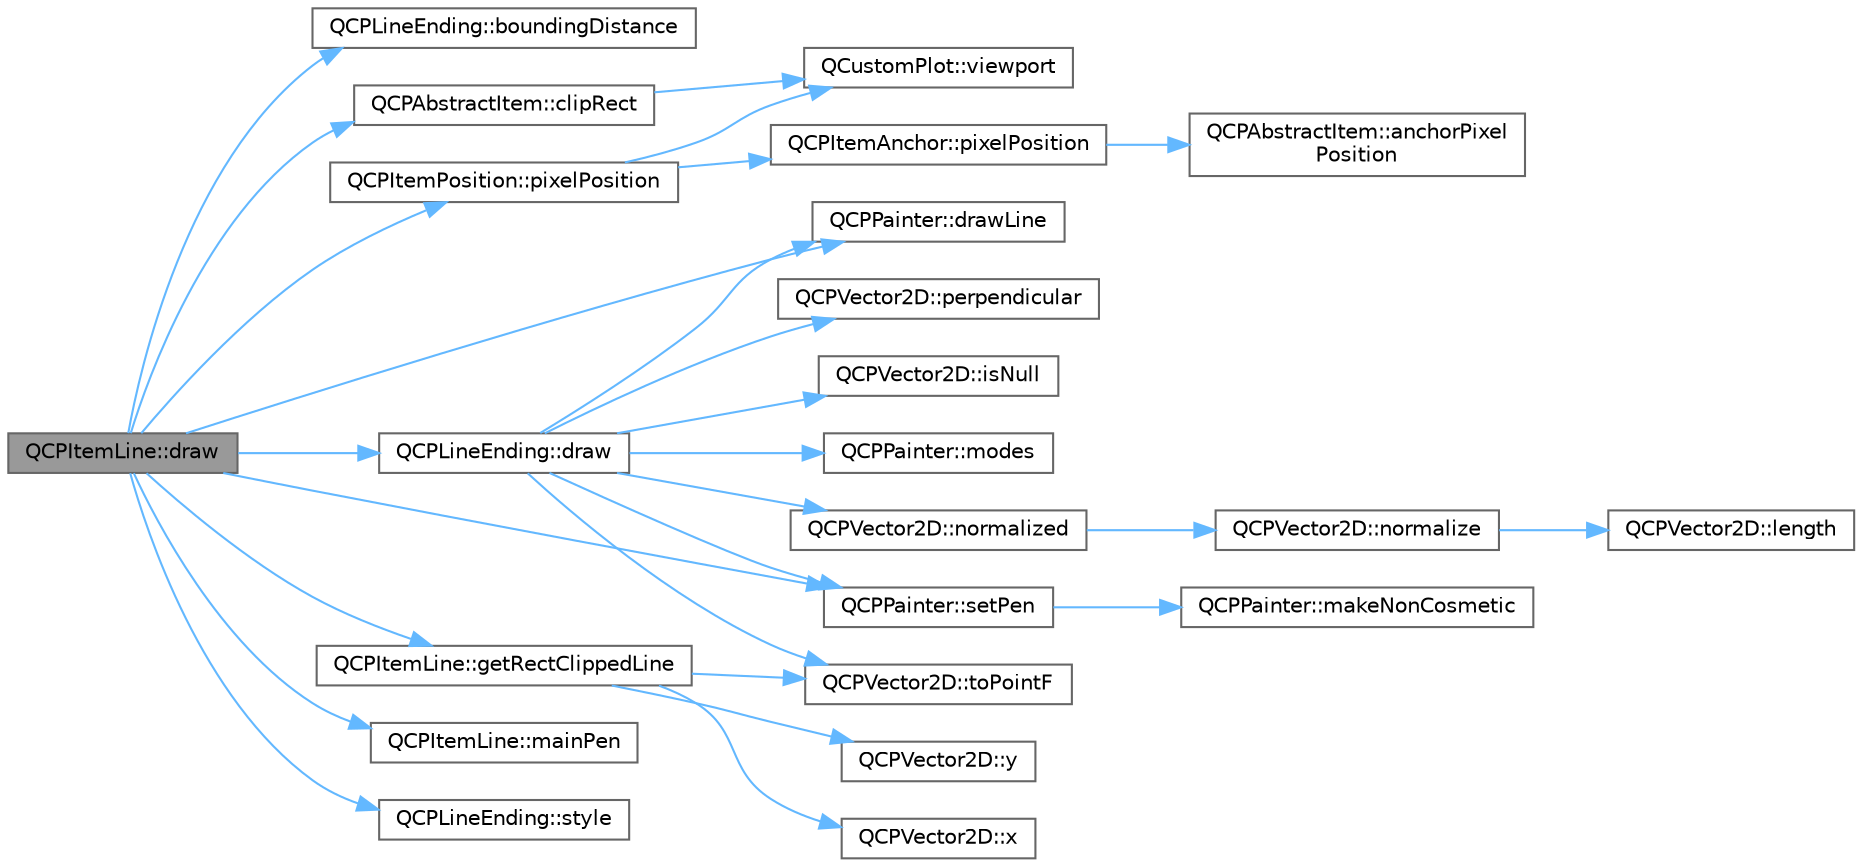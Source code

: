 digraph "QCPItemLine::draw"
{
 // LATEX_PDF_SIZE
  bgcolor="transparent";
  edge [fontname=Helvetica,fontsize=10,labelfontname=Helvetica,labelfontsize=10];
  node [fontname=Helvetica,fontsize=10,shape=box,height=0.2,width=0.4];
  rankdir="LR";
  Node1 [label="QCPItemLine::draw",height=0.2,width=0.4,color="gray40", fillcolor="grey60", style="filled", fontcolor="black",tooltip=" "];
  Node1 -> Node2 [color="steelblue1",style="solid"];
  Node2 [label="QCPLineEnding::boundingDistance",height=0.2,width=0.4,color="grey40", fillcolor="white", style="filled",URL="$class_q_c_p_line_ending.html#a14fe390ddd590864ac66a60ed5278df5",tooltip=" "];
  Node1 -> Node3 [color="steelblue1",style="solid"];
  Node3 [label="QCPAbstractItem::clipRect",height=0.2,width=0.4,color="grey40", fillcolor="white", style="filled",URL="$class_q_c_p_abstract_item.html#a6ad60000f29afe11035e1f791dcbd45a",tooltip=" "];
  Node3 -> Node4 [color="steelblue1",style="solid"];
  Node4 [label="QCustomPlot::viewport",height=0.2,width=0.4,color="grey40", fillcolor="white", style="filled",URL="$class_q_custom_plot.html#a19842409b18f556b256d05e97fffc670",tooltip=" "];
  Node1 -> Node5 [color="steelblue1",style="solid"];
  Node5 [label="QCPLineEnding::draw",height=0.2,width=0.4,color="grey40", fillcolor="white", style="filled",URL="$class_q_c_p_line_ending.html#a4f45db54f2aba03acf055e29aec1e8e7",tooltip=" "];
  Node5 -> Node6 [color="steelblue1",style="solid"];
  Node6 [label="QCPPainter::drawLine",height=0.2,width=0.4,color="grey40", fillcolor="white", style="filled",URL="$class_q_c_p_painter.html#a0b4b1b9bd495e182c731774dc800e6e0",tooltip=" "];
  Node5 -> Node7 [color="steelblue1",style="solid"];
  Node7 [label="QCPVector2D::isNull",height=0.2,width=0.4,color="grey40", fillcolor="white", style="filled",URL="$class_q_c_p_vector2_d.html#ace99f200b347b14864808213eef16593",tooltip=" "];
  Node5 -> Node8 [color="steelblue1",style="solid"];
  Node8 [label="QCPPainter::modes",height=0.2,width=0.4,color="grey40", fillcolor="white", style="filled",URL="$class_q_c_p_painter.html#aef102658219b24165f7ee2aad1b9e48f",tooltip=" "];
  Node5 -> Node9 [color="steelblue1",style="solid"];
  Node9 [label="QCPVector2D::normalized",height=0.2,width=0.4,color="grey40", fillcolor="white", style="filled",URL="$class_q_c_p_vector2_d.html#a707bb3af3b1f9331a2450ec75eaf7eb0",tooltip=" "];
  Node9 -> Node10 [color="steelblue1",style="solid"];
  Node10 [label="QCPVector2D::normalize",height=0.2,width=0.4,color="grey40", fillcolor="white", style="filled",URL="$class_q_c_p_vector2_d.html#ad83268be370685c2a0630acc0fb1a425",tooltip=" "];
  Node10 -> Node11 [color="steelblue1",style="solid"];
  Node11 [label="QCPVector2D::length",height=0.2,width=0.4,color="grey40", fillcolor="white", style="filled",URL="$class_q_c_p_vector2_d.html#a10adb5ab031fe94f0b64a3c5aefb552e",tooltip=" "];
  Node5 -> Node12 [color="steelblue1",style="solid"];
  Node12 [label="QCPVector2D::perpendicular",height=0.2,width=0.4,color="grey40", fillcolor="white", style="filled",URL="$class_q_c_p_vector2_d.html#a0e08d09f9027784237e302e32290b001",tooltip=" "];
  Node5 -> Node13 [color="steelblue1",style="solid"];
  Node13 [label="QCPPainter::setPen",height=0.2,width=0.4,color="grey40", fillcolor="white", style="filled",URL="$class_q_c_p_painter.html#af9c7a4cd1791403901f8c5b82a150195",tooltip=" "];
  Node13 -> Node14 [color="steelblue1",style="solid"];
  Node14 [label="QCPPainter::makeNonCosmetic",height=0.2,width=0.4,color="grey40", fillcolor="white", style="filled",URL="$class_q_c_p_painter.html#a7e63fbcf47e35c6f2ecd11b8fef7c7d8",tooltip=" "];
  Node5 -> Node15 [color="steelblue1",style="solid"];
  Node15 [label="QCPVector2D::toPointF",height=0.2,width=0.4,color="grey40", fillcolor="white", style="filled",URL="$class_q_c_p_vector2_d.html#acd7af3f4a62833ada58be3f3021dbbac",tooltip=" "];
  Node1 -> Node6 [color="steelblue1",style="solid"];
  Node1 -> Node16 [color="steelblue1",style="solid"];
  Node16 [label="QCPItemLine::getRectClippedLine",height=0.2,width=0.4,color="grey40", fillcolor="white", style="filled",URL="$class_q_c_p_item_line.html#a7b00a1d82be8b961461cc4039acd12a3",tooltip=" "];
  Node16 -> Node15 [color="steelblue1",style="solid"];
  Node16 -> Node17 [color="steelblue1",style="solid"];
  Node17 [label="QCPVector2D::x",height=0.2,width=0.4,color="grey40", fillcolor="white", style="filled",URL="$class_q_c_p_vector2_d.html#a4a099e1f9788d52cb46deb8139aa6195",tooltip=" "];
  Node16 -> Node18 [color="steelblue1",style="solid"];
  Node18 [label="QCPVector2D::y",height=0.2,width=0.4,color="grey40", fillcolor="white", style="filled",URL="$class_q_c_p_vector2_d.html#a6398fb643ba380d7961a4b208f4eecf1",tooltip=" "];
  Node1 -> Node19 [color="steelblue1",style="solid"];
  Node19 [label="QCPItemLine::mainPen",height=0.2,width=0.4,color="grey40", fillcolor="white", style="filled",URL="$class_q_c_p_item_line.html#af8b5370462515b279578d8b4a57bd3b4",tooltip=" "];
  Node1 -> Node20 [color="steelblue1",style="solid"];
  Node20 [label="QCPItemPosition::pixelPosition",height=0.2,width=0.4,color="grey40", fillcolor="white", style="filled",URL="$class_q_c_p_item_position.html#a8be9a4787635433edecc75164beb748d",tooltip=" "];
  Node20 -> Node21 [color="steelblue1",style="solid"];
  Node21 [label="QCPItemAnchor::pixelPosition",height=0.2,width=0.4,color="grey40", fillcolor="white", style="filled",URL="$class_q_c_p_item_anchor.html#a06dcfb7220d26eee93eef56ae66582cb",tooltip=" "];
  Node21 -> Node22 [color="steelblue1",style="solid"];
  Node22 [label="QCPAbstractItem::anchorPixel\lPosition",height=0.2,width=0.4,color="grey40", fillcolor="white", style="filled",URL="$class_q_c_p_abstract_item.html#ada5bad4e1196c4fc0d0d12328e24b8f2",tooltip=" "];
  Node20 -> Node4 [color="steelblue1",style="solid"];
  Node1 -> Node13 [color="steelblue1",style="solid"];
  Node1 -> Node23 [color="steelblue1",style="solid"];
  Node23 [label="QCPLineEnding::style",height=0.2,width=0.4,color="grey40", fillcolor="white", style="filled",URL="$class_q_c_p_line_ending.html#a07e75aaac6c61322bf51af237c5778e3",tooltip=" "];
}
